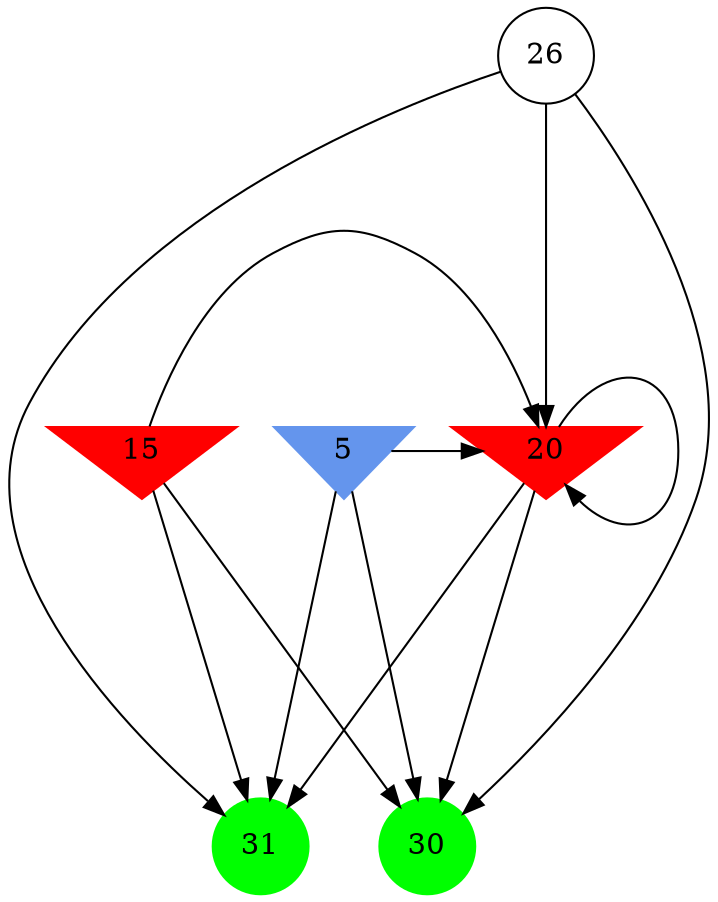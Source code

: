 digraph brain {
	ranksep=2.0;
	5 [shape=invtriangle,style=filled,color=cornflowerblue];
	15 [shape=invtriangle,style=filled,color=red];
	20 [shape=invtriangle,style=filled,color=red];
	26 [shape=circle,color=black];
	30 [shape=circle,style=filled,color=green];
	31 [shape=circle,style=filled,color=green];
	5	->	30;
	5	->	20;
	5	->	31;
	26	->	30;
	26	->	20;
	26	->	31;
	20	->	30;
	20	->	20;
	20	->	31;
	15	->	30;
	15	->	20;
	15	->	31;
	{ rank=same; 5; 15; 20; }
	{ rank=same; 26; }
	{ rank=same; 30; 31; }
}
